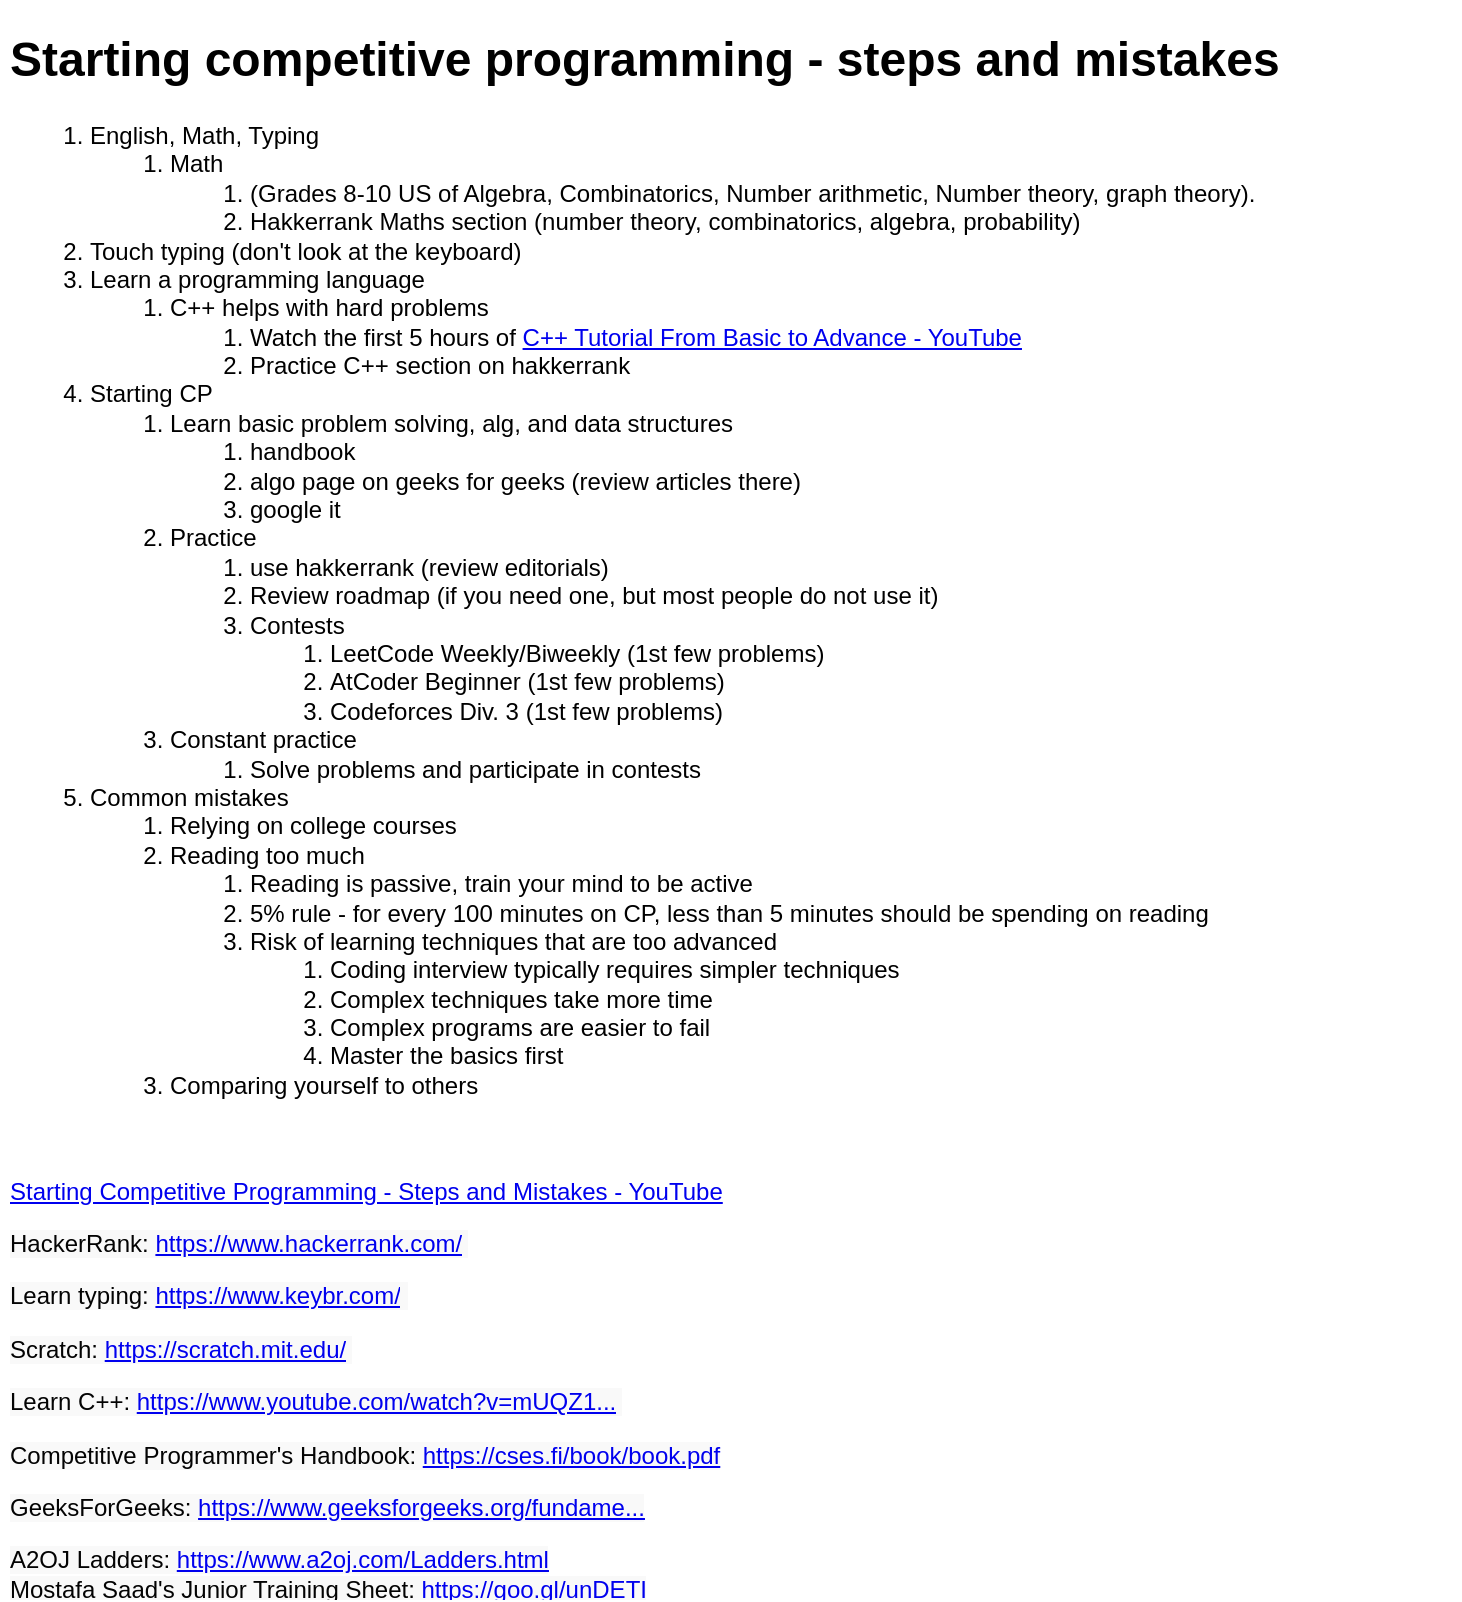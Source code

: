 <mxfile version="14.5.3" type="device"><diagram id="XEqS0ID7Jswunj-GQ-eT" name="Page-1"><mxGraphModel dx="1422" dy="2014" grid="0" gridSize="10" guides="1" tooltips="1" connect="1" arrows="1" fold="1" page="1" pageScale="1" pageWidth="850" pageHeight="1100" math="0" shadow="0"><root><mxCell id="0"/><mxCell id="1" parent="0"/><mxCell id="P8Ib0XOQbG1S9HfgsXF_-48" value="&lt;h1&gt;Starting competitive programming - steps and mistakes&lt;/h1&gt;&lt;div&gt;&lt;ol&gt;&lt;li&gt;English, Math, Typing&lt;/li&gt;&lt;ol&gt;&lt;li&gt;Math&amp;nbsp;&lt;/li&gt;&lt;ol&gt;&lt;li&gt;(Grades 8-10 US of Algebra, Combinatorics, Number arithmetic, Number theory, graph theory).&amp;nbsp;&lt;/li&gt;&lt;li&gt;Hakkerrank Maths section (number theory, combinatorics, algebra, probability)&lt;/li&gt;&lt;/ol&gt;&lt;/ol&gt;&lt;li&gt;&lt;span&gt;Touch typing (don't look at the keyboard)&lt;/span&gt;&lt;/li&gt;&lt;li&gt;Learn a programming language&lt;/li&gt;&lt;ol&gt;&lt;li&gt;C++ helps with hard problems&lt;/li&gt;&lt;ol&gt;&lt;li&gt;Watch the first 5 hours of&amp;nbsp;&lt;a href=&quot;https://www.youtube.com/watch?v=mUQZ1qmKlLY&quot;&gt;C++ Tutorial From Basic to Advance - YouTube&lt;/a&gt;&lt;/li&gt;&lt;li&gt;Practice C++ section on hakkerrank&lt;/li&gt;&lt;/ol&gt;&lt;/ol&gt;&lt;li&gt;Starting CP&lt;/li&gt;&lt;ol&gt;&lt;li&gt;Learn basic problem solving, alg, and data structures&lt;/li&gt;&lt;ol&gt;&lt;li&gt;handbook&lt;/li&gt;&lt;li&gt;algo page on geeks for geeks (review articles there)&lt;/li&gt;&lt;li&gt;google it&lt;/li&gt;&lt;/ol&gt;&lt;li&gt;&lt;span&gt;Practice&lt;/span&gt;&lt;/li&gt;&lt;ol&gt;&lt;li&gt;&lt;span&gt;use hakkerrank (review editorials)&lt;/span&gt;&lt;/li&gt;&lt;li&gt;Review roadmap (if you need one, but most people do not use it)&lt;/li&gt;&lt;li&gt;Contests&lt;/li&gt;&lt;ol&gt;&lt;li&gt;LeetCode Weekly/Biweekly (1st few problems)&lt;/li&gt;&lt;li&gt;AtCoder Beginner (1st few problems)&lt;/li&gt;&lt;li&gt;Codeforces Div. 3 (1st few problems)&lt;/li&gt;&lt;/ol&gt;&lt;/ol&gt;&lt;li&gt;Constant practice&lt;/li&gt;&lt;ol&gt;&lt;li&gt;Solve problems and participate in contests&lt;/li&gt;&lt;/ol&gt;&lt;/ol&gt;&lt;li&gt;Common mistakes&lt;/li&gt;&lt;ol&gt;&lt;li&gt;Relying on college courses&lt;/li&gt;&lt;li&gt;Reading too much&lt;/li&gt;&lt;ol&gt;&lt;li&gt;Reading is passive, train your mind to be active&lt;/li&gt;&lt;li&gt;5% rule - for every 100 minutes on CP, less than 5 minutes should be spending on reading&lt;/li&gt;&lt;li&gt;Risk of learning techniques that are too advanced&lt;/li&gt;&lt;ol&gt;&lt;li&gt;Coding interview typically requires simpler techniques&lt;/li&gt;&lt;li&gt;Complex techniques take more time&lt;/li&gt;&lt;li&gt;Complex programs are easier to fail&lt;/li&gt;&lt;li&gt;Master the basics first&lt;/li&gt;&lt;/ol&gt;&lt;/ol&gt;&lt;li&gt;&lt;span&gt;Comparing yourself to others&lt;/span&gt;&lt;br&gt;&lt;/li&gt;&lt;/ol&gt;&lt;/ol&gt;&lt;/div&gt;&lt;p&gt;&lt;br&gt;&lt;/p&gt;&lt;p&gt;&lt;a href=&quot;https://www.youtube.com/watch?v=bVKHRtafgPc&quot;&gt;Starting Competitive Programming - Steps and Mistakes - YouTube&lt;/a&gt;&lt;br&gt;&lt;/p&gt;&lt;p&gt;&lt;font style=&quot;font-size: 12px&quot;&gt;&lt;span dir=&quot;auto&quot; class=&quot;style-scope yt-formatted-string&quot; style=&quot;margin: 0px ; padding: 0px ; border: 0px ; background: rgb(249 , 249 , 249) ; color: rgb(3 , 3 , 3)&quot;&gt;HackerRank: &lt;/span&gt;&lt;a class=&quot;yt-simple-endpoint style-scope yt-formatted-string&quot; spellcheck=&quot;false&quot; href=&quot;https://www.youtube.com/redirect?event=video_description&amp;amp;redir_token=QUFFLUhqblNkMC04RlpNYnVDZDdDVndNVXVwNG0xUGxrQXxBQ3Jtc0tsU09NNlE5YmRMZjlaV1VKRUJhZUJvNUgxNkZIOWZ1aXFMUGZMQmcxSTVtdG1mdzF0MzVEX2Q2ZTYwaHd6ZHIwVm5tV0Q5dGxYandLT3M1NjdZdjdPLTdPOFNYLUJGMl9DX3J3Z280TVIwYzJmc1pPYw&amp;amp;q=https%3A%2F%2Fwww.hackerrank.com%2F&quot; target=&quot;_blank&quot; dir=&quot;auto&quot; style=&quot;cursor: pointer ; background-color: rgb(249 , 249 , 249)&quot;&gt;https://www.hackerrank.com/&lt;/a&gt;&lt;span dir=&quot;auto&quot; class=&quot;style-scope yt-formatted-string&quot; style=&quot;margin: 0px ; padding: 0px ; border: 0px ; background: rgb(249 , 249 , 249) ; color: rgb(3 , 3 , 3)&quot;&gt;​&lt;/span&gt;&lt;span dir=&quot;auto&quot; class=&quot;style-scope yt-formatted-string&quot; style=&quot;margin: 0px ; padding: 0px ; border: 0px ; background: rgb(249 , 249 , 249) ; color: rgb(3 , 3 , 3)&quot;&gt;&amp;nbsp;&lt;/span&gt;&lt;br&gt;&lt;/font&gt;&lt;/p&gt;&lt;p&gt;&lt;font style=&quot;font-size: 12px&quot;&gt;&lt;span dir=&quot;auto&quot; class=&quot;style-scope yt-formatted-string&quot; style=&quot;margin: 0px ; padding: 0px ; border: 0px ; background: rgb(249 , 249 , 249) ; color: rgb(3 , 3 , 3)&quot;&gt;Learn typing: &lt;/span&gt;&lt;a class=&quot;yt-simple-endpoint style-scope yt-formatted-string&quot; spellcheck=&quot;false&quot; href=&quot;https://www.youtube.com/redirect?event=video_description&amp;amp;redir_token=QUFFLUhqbjU5QWk3ZVpiNVNmRHROR0U3cEpsNk5mb1FnZ3xBQ3Jtc0ttMzJMVGh0OC1xNzdJUlpHeE16S3BGOVdOUFdKMmRiTHhGOGdfTE5ZelBBRnpfLUFRNDFkMWxsanJSM2JsbUIyM1AwWFNJQlp5ZUpYeGowVUdOSFdkM21pd19MNlh3VE9GTm1QZ1VsWE9kNGtsUVpraw&amp;amp;q=https%3A%2F%2Fwww.keybr.com%2F&quot; target=&quot;_blank&quot; dir=&quot;auto&quot; style=&quot;cursor: pointer ; background-color: rgb(249 , 249 , 249)&quot;&gt;https://www.keybr.com/&lt;/a&gt;&lt;span dir=&quot;auto&quot; class=&quot;style-scope yt-formatted-string&quot; style=&quot;margin: 0px ; padding: 0px ; border: 0px ; background: rgb(249 , 249 , 249) ; color: rgb(3 , 3 , 3)&quot;&gt;​&lt;/span&gt;&lt;span dir=&quot;auto&quot; class=&quot;style-scope yt-formatted-string&quot; style=&quot;margin: 0px ; padding: 0px ; border: 0px ; background: rgb(249 , 249 , 249) ; color: rgb(3 , 3 , 3)&quot;&gt;&amp;nbsp;&lt;/span&gt;&lt;/font&gt;&lt;/p&gt;&lt;p&gt;&lt;font style=&quot;font-size: 12px&quot;&gt;&lt;span dir=&quot;auto&quot; class=&quot;style-scope yt-formatted-string&quot; style=&quot;margin: 0px ; padding: 0px ; border: 0px ; background: rgb(249 , 249 , 249) ; color: rgb(3 , 3 , 3)&quot;&gt;Scratch: &lt;/span&gt;&lt;a class=&quot;yt-simple-endpoint style-scope yt-formatted-string&quot; spellcheck=&quot;false&quot; href=&quot;https://www.youtube.com/redirect?event=video_description&amp;amp;redir_token=QUFFLUhqbU42Sm1Iemp6Rzg3QkVVaUxNLUVOZHpheXVpUXxBQ3Jtc0trcmhOOGFHN3ByNXVpRkRTbHh4cHk0MEZOcHp2TUVVelJ0dkR6VllhcHZ6NTFQN19nQllING9ObUFjU1JsdFlFc21lY0hwR2Nid2VVd081djZWMGttY3ZsM2VfOTNQdlpSQ2JKVDFVUFcwV0RlcFVxQQ&amp;amp;q=https%3A%2F%2Fscratch.mit.edu%2F&quot; target=&quot;_blank&quot; dir=&quot;auto&quot; style=&quot;cursor: pointer ; background-color: rgb(249 , 249 , 249)&quot;&gt;https://scratch.mit.edu/&lt;/a&gt;&lt;span dir=&quot;auto&quot; class=&quot;style-scope yt-formatted-string&quot; style=&quot;margin: 0px ; padding: 0px ; border: 0px ; background: rgb(249 , 249 , 249) ; color: rgb(3 , 3 , 3)&quot;&gt;​&lt;/span&gt;&lt;span dir=&quot;auto&quot; class=&quot;style-scope yt-formatted-string&quot; style=&quot;margin: 0px ; padding: 0px ; border: 0px ; background: rgb(249 , 249 , 249) ; color: rgb(3 , 3 , 3)&quot;&gt;&amp;nbsp;&lt;/span&gt;&lt;/font&gt;&lt;/p&gt;&lt;p&gt;&lt;font style=&quot;font-size: 12px&quot;&gt;&lt;span dir=&quot;auto&quot; class=&quot;style-scope yt-formatted-string&quot; style=&quot;margin: 0px ; padding: 0px ; border: 0px ; background: rgb(249 , 249 , 249) ; color: rgb(3 , 3 , 3)&quot;&gt;Learn C++: &lt;/span&gt;&lt;a class=&quot;yt-simple-endpoint style-scope yt-formatted-string&quot; spellcheck=&quot;false&quot; href=&quot;https://www.youtube.com/watch?v=mUQZ1qmKlLY&amp;amp;t=0s&quot; dir=&quot;auto&quot; style=&quot;cursor: pointer ; background-color: rgb(249 , 249 , 249)&quot;&gt;https://www.youtube.com/watch?v=mUQZ1...&lt;/a&gt;&lt;span dir=&quot;auto&quot; class=&quot;style-scope yt-formatted-string&quot; style=&quot;margin: 0px ; padding: 0px ; border: 0px ; background: rgb(249 , 249 , 249) ; color: rgb(3 , 3 , 3)&quot;&gt;​&lt;/span&gt;&lt;span dir=&quot;auto&quot; class=&quot;style-scope yt-formatted-string&quot; style=&quot;margin: 0px ; padding: 0px ; border: 0px ; background: rgb(249 , 249 , 249) ; color: rgb(3 , 3 , 3)&quot;&gt;&amp;nbsp;&lt;/span&gt;&lt;/font&gt;&lt;/p&gt;&lt;p&gt;&lt;font style=&quot;font-size: 12px&quot;&gt;&lt;span dir=&quot;auto&quot; class=&quot;style-scope yt-formatted-string&quot; style=&quot;margin: 0px ; padding: 0px ; border: 0px ; background: rgb(249 , 249 , 249) ; color: rgb(3 , 3 , 3)&quot;&gt;Competitive Programmer's Handbook: &lt;/span&gt;&lt;a class=&quot;yt-simple-endpoint style-scope yt-formatted-string&quot; spellcheck=&quot;false&quot; href=&quot;https://www.youtube.com/redirect?event=video_description&amp;amp;redir_token=QUFFLUhqbDlkeGRVamQyOVUzdEhqck1Iam9qd3hLaFpOZ3xBQ3Jtc0tuUXhsWnlOZ2ZlTWRvRWpaTGFyNTg4M2kyRlJKZV8yMmFaNkZLWGU2Nmg3NVc0YllSN3RQbWdwWFowQ1ZSNzczYzZ6cEp3YktpbDh2NU5GQ1ZBMldEZ1BCbW93cGVzNjFsaEVyMksySTRzSHNHTWJWRQ&amp;amp;q=https%3A%2F%2Fcses.fi%2Fbook%2Fbook.pdf&quot; target=&quot;_blank&quot; dir=&quot;auto&quot; style=&quot;cursor: pointer ; background-color: rgb(249 , 249 , 249)&quot;&gt;https://cses.fi/book/book.pdf&lt;/a&gt;&lt;span dir=&quot;auto&quot; class=&quot;style-scope yt-formatted-string&quot; style=&quot;margin: 0px ; padding: 0px ; border: 0px ; background: rgb(249 , 249 , 249) ; color: rgb(3 , 3 , 3)&quot;&gt;​&lt;/span&gt;&lt;/font&gt;&lt;/p&gt;&lt;p&gt;&lt;font style=&quot;font-size: 12px&quot;&gt;&lt;span dir=&quot;auto&quot; class=&quot;style-scope yt-formatted-string&quot; style=&quot;margin: 0px ; padding: 0px ; border: 0px ; background: rgb(249 , 249 , 249) ; color: rgb(3 , 3 , 3)&quot;&gt;GeeksForGeeks: &lt;/span&gt;&lt;a class=&quot;yt-simple-endpoint style-scope yt-formatted-string&quot; spellcheck=&quot;false&quot; href=&quot;https://www.youtube.com/redirect?event=video_description&amp;amp;redir_token=QUFFLUhqa0p4aTJGd2ZoQ0RYV0hIVlRaQlVKLVBQb3NiZ3xBQ3Jtc0trUzBhQXBGcXVhZG9XNWpLZWx4UnBPd3FfQ1B2b29nSlVNTGx2LTRTU011aHI3Z1BYN29FUTZiSUNjTFBWb0EyRmNhWU54c01xaEV4WWs0djdyT2xSdnpXSGZ2WE01QnJWSWxvZ0dXTDF0bGxTemVnZw&amp;amp;q=https%3A%2F%2Fwww.geeksforgeeks.org%2Ffundamentals-of-algorithms%2F&quot; target=&quot;_blank&quot; dir=&quot;auto&quot; style=&quot;cursor: pointer ; background-color: rgb(249 , 249 , 249)&quot;&gt;https://www.geeksforgeeks.org/fundame...&lt;/a&gt;&lt;span dir=&quot;auto&quot; class=&quot;style-scope yt-formatted-string&quot; style=&quot;margin: 0px ; padding: 0px ; border: 0px ; background: rgb(249 , 249 , 249) ; color: rgb(3 , 3 , 3)&quot;&gt;​&lt;/span&gt;&lt;span dir=&quot;auto&quot; class=&quot;style-scope yt-formatted-string&quot; style=&quot;margin: 0px ; padding: 0px ; border: 0px ; background: rgb(249 , 249 , 249) ; color: rgb(3 , 3 , 3)&quot;&gt;&lt;br&gt;&lt;/span&gt;&lt;/font&gt;&lt;p&gt;&lt;font style=&quot;font-size: 12px&quot;&gt;&lt;span dir=&quot;auto&quot; class=&quot;style-scope yt-formatted-string&quot; style=&quot;margin: 0px ; padding: 0px ; border: 0px ; background: rgb(249 , 249 , 249) ; color: rgb(3 , 3 , 3)&quot;&gt;A2OJ Ladders: &lt;/span&gt;&lt;a class=&quot;yt-simple-endpoint style-scope yt-formatted-string&quot; spellcheck=&quot;false&quot; href=&quot;https://www.youtube.com/redirect?event=video_description&amp;amp;redir_token=QUFFLUhqbndrRVE3eWZxN3ZYUFMwQWgyWnhaVmxJZ1hIUXxBQ3Jtc0tsR1B2czc1RHZRYXZUYkc0dU5MZlU2VW1fZkRBUzJTUTY2Q0ZwYmZWd2hYMmZZVnNxX1NCS1JDdHNfUGN5Y0M5bnVfZjZDUlU1em00TGVlMkZmRVpLdERSMGNCMzg1QnI4S080UDJzXzFmd0VkVm1PNA&amp;amp;q=https%3A%2F%2Fwww.a2oj.com%2FLadders.html&quot; target=&quot;_blank&quot; dir=&quot;auto&quot; style=&quot;cursor: pointer ; background-color: rgb(249 , 249 , 249)&quot;&gt;https://www.a2oj.com/Ladders.html&lt;/a&gt;&lt;span dir=&quot;auto&quot; class=&quot;style-scope yt-formatted-string&quot; style=&quot;margin: 0px ; padding: 0px ; border: 0px ; background: rgb(249 , 249 , 249) ; color: rgb(3 , 3 , 3)&quot;&gt;​&lt;br&gt;&lt;/span&gt;&lt;/font&gt;&lt;font style=&quot;font-size: 12px&quot;&gt;&lt;span dir=&quot;auto&quot; class=&quot;style-scope yt-formatted-string&quot; style=&quot;margin: 0px ; padding: 0px ; border: 0px ; background: rgb(249 , 249 , 249) ; color: rgb(3 , 3 , 3)&quot;&gt;Mostafa Saad's Junior Training Sheet: &lt;/span&gt;&lt;a class=&quot;yt-simple-endpoint style-scope yt-formatted-string&quot; spellcheck=&quot;false&quot; href=&quot;https://www.youtube.com/redirect?event=video_description&amp;amp;redir_token=QUFFLUhqbjNBaTZtTHNYWTlrcnE1eHR0TnlqUEVWcEstUXxBQ3Jtc0tsRTVydUxEQTBNNmthRXBabEhUSmJUX2l6UjItZi1CTWdEUmp6TmFXM3JmZzZqaXVOSVhSYWZiZ3FBcVZHSTBDOUNHbTNkVjdpeE52VGNQd0xNWUR3UTZxTWpGdDhDNGtITHVaOW0tamlkQjhEY2tMSQ&amp;amp;q=https%3A%2F%2Fgoo.gl%2FunDETI&quot; target=&quot;_blank&quot; dir=&quot;auto&quot; style=&quot;cursor: pointer ; background-color: rgb(249 , 249 , 249)&quot;&gt;https://goo.gl/unDETI&lt;/a&gt;&lt;/font&gt;&lt;/p&gt;&lt;/p&gt;&lt;p&gt;&lt;br&gt;&lt;/p&gt;" style="text;html=1;fillColor=none;spacing=5;spacingTop=-20;whiteSpace=wrap;overflow=hidden;rounded=0;" vertex="1" parent="1"><mxGeometry x="77" y="-1070" width="730" height="790" as="geometry"/></mxCell></root></mxGraphModel></diagram></mxfile>